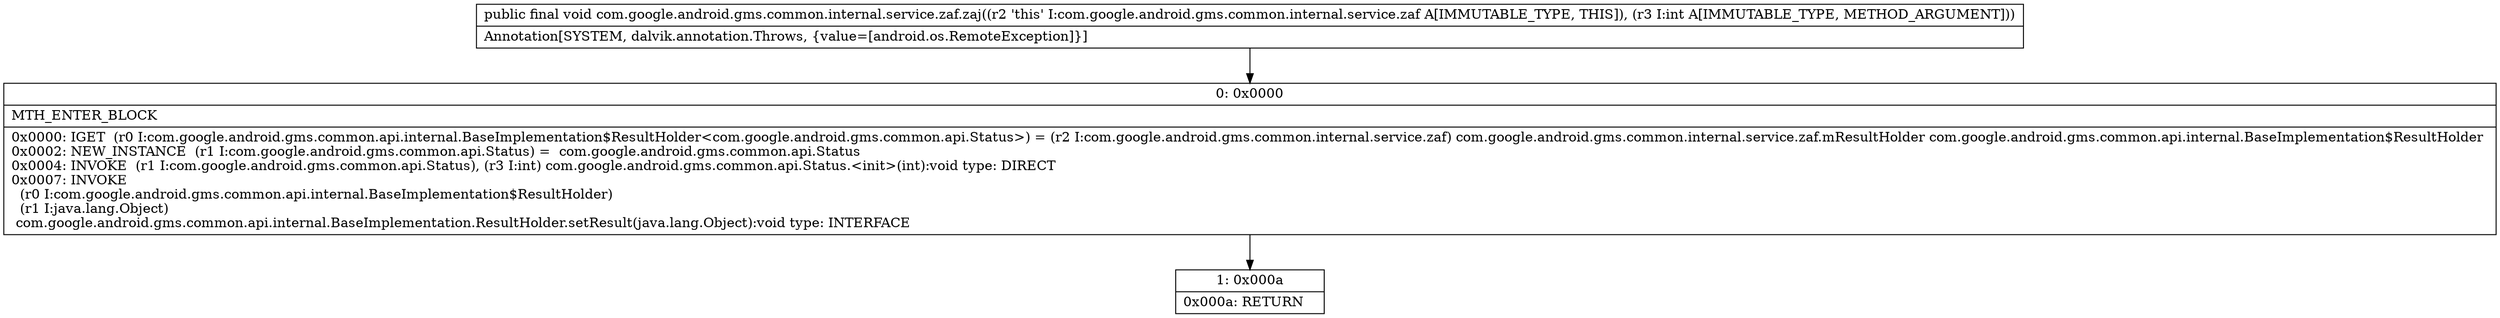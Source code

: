 digraph "CFG forcom.google.android.gms.common.internal.service.zaf.zaj(I)V" {
Node_0 [shape=record,label="{0\:\ 0x0000|MTH_ENTER_BLOCK\l|0x0000: IGET  (r0 I:com.google.android.gms.common.api.internal.BaseImplementation$ResultHolder\<com.google.android.gms.common.api.Status\>) = (r2 I:com.google.android.gms.common.internal.service.zaf) com.google.android.gms.common.internal.service.zaf.mResultHolder com.google.android.gms.common.api.internal.BaseImplementation$ResultHolder \l0x0002: NEW_INSTANCE  (r1 I:com.google.android.gms.common.api.Status) =  com.google.android.gms.common.api.Status \l0x0004: INVOKE  (r1 I:com.google.android.gms.common.api.Status), (r3 I:int) com.google.android.gms.common.api.Status.\<init\>(int):void type: DIRECT \l0x0007: INVOKE  \l  (r0 I:com.google.android.gms.common.api.internal.BaseImplementation$ResultHolder)\l  (r1 I:java.lang.Object)\l com.google.android.gms.common.api.internal.BaseImplementation.ResultHolder.setResult(java.lang.Object):void type: INTERFACE \l}"];
Node_1 [shape=record,label="{1\:\ 0x000a|0x000a: RETURN   \l}"];
MethodNode[shape=record,label="{public final void com.google.android.gms.common.internal.service.zaf.zaj((r2 'this' I:com.google.android.gms.common.internal.service.zaf A[IMMUTABLE_TYPE, THIS]), (r3 I:int A[IMMUTABLE_TYPE, METHOD_ARGUMENT]))  | Annotation[SYSTEM, dalvik.annotation.Throws, \{value=[android.os.RemoteException]\}]\l}"];
MethodNode -> Node_0;
Node_0 -> Node_1;
}

